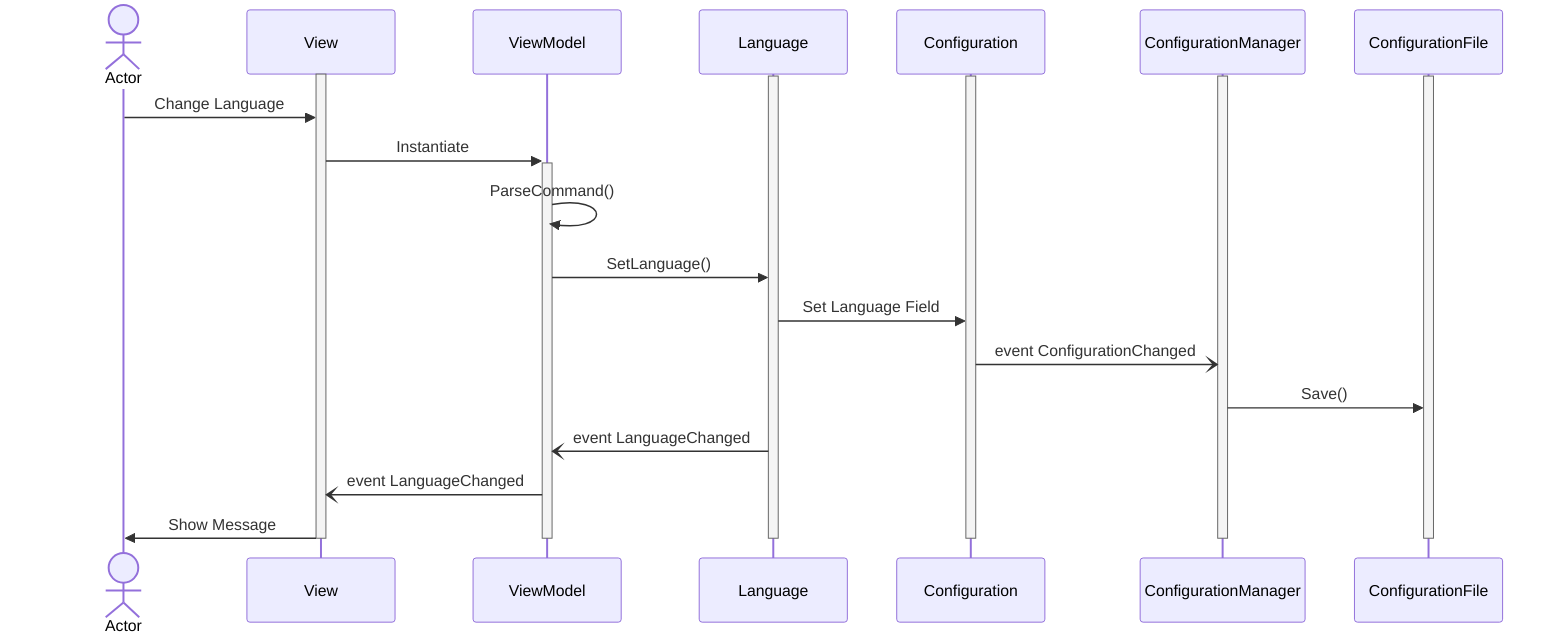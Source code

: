 sequenceDiagram
  actor a as Actor 
  participant v as View
  participant vm as ViewModel
  participant l as Language
  participant c as Configuration
  participant cm as ConfigurationManager
  participant cf as ConfigurationFile

  activate v
  activate l
  activate c
  activate cm
  activate cf

  a ->> v: Change Language
  v ->>+vm: Instantiate
  vm ->> vm: ParseCommand()
  vm ->> l: SetLanguage()
  l ->> c: Set Language Field
  c -) cm: event ConfigurationChanged
  cm ->> cf: Save()
  l -) vm: event LanguageChanged
  vm -) v: event LanguageChanged
  v ->> a: Show Message     
 
  deactivate v
  deactivate l
  deactivate c
  deactivate cm
  deactivate cf    
  deactivate vm